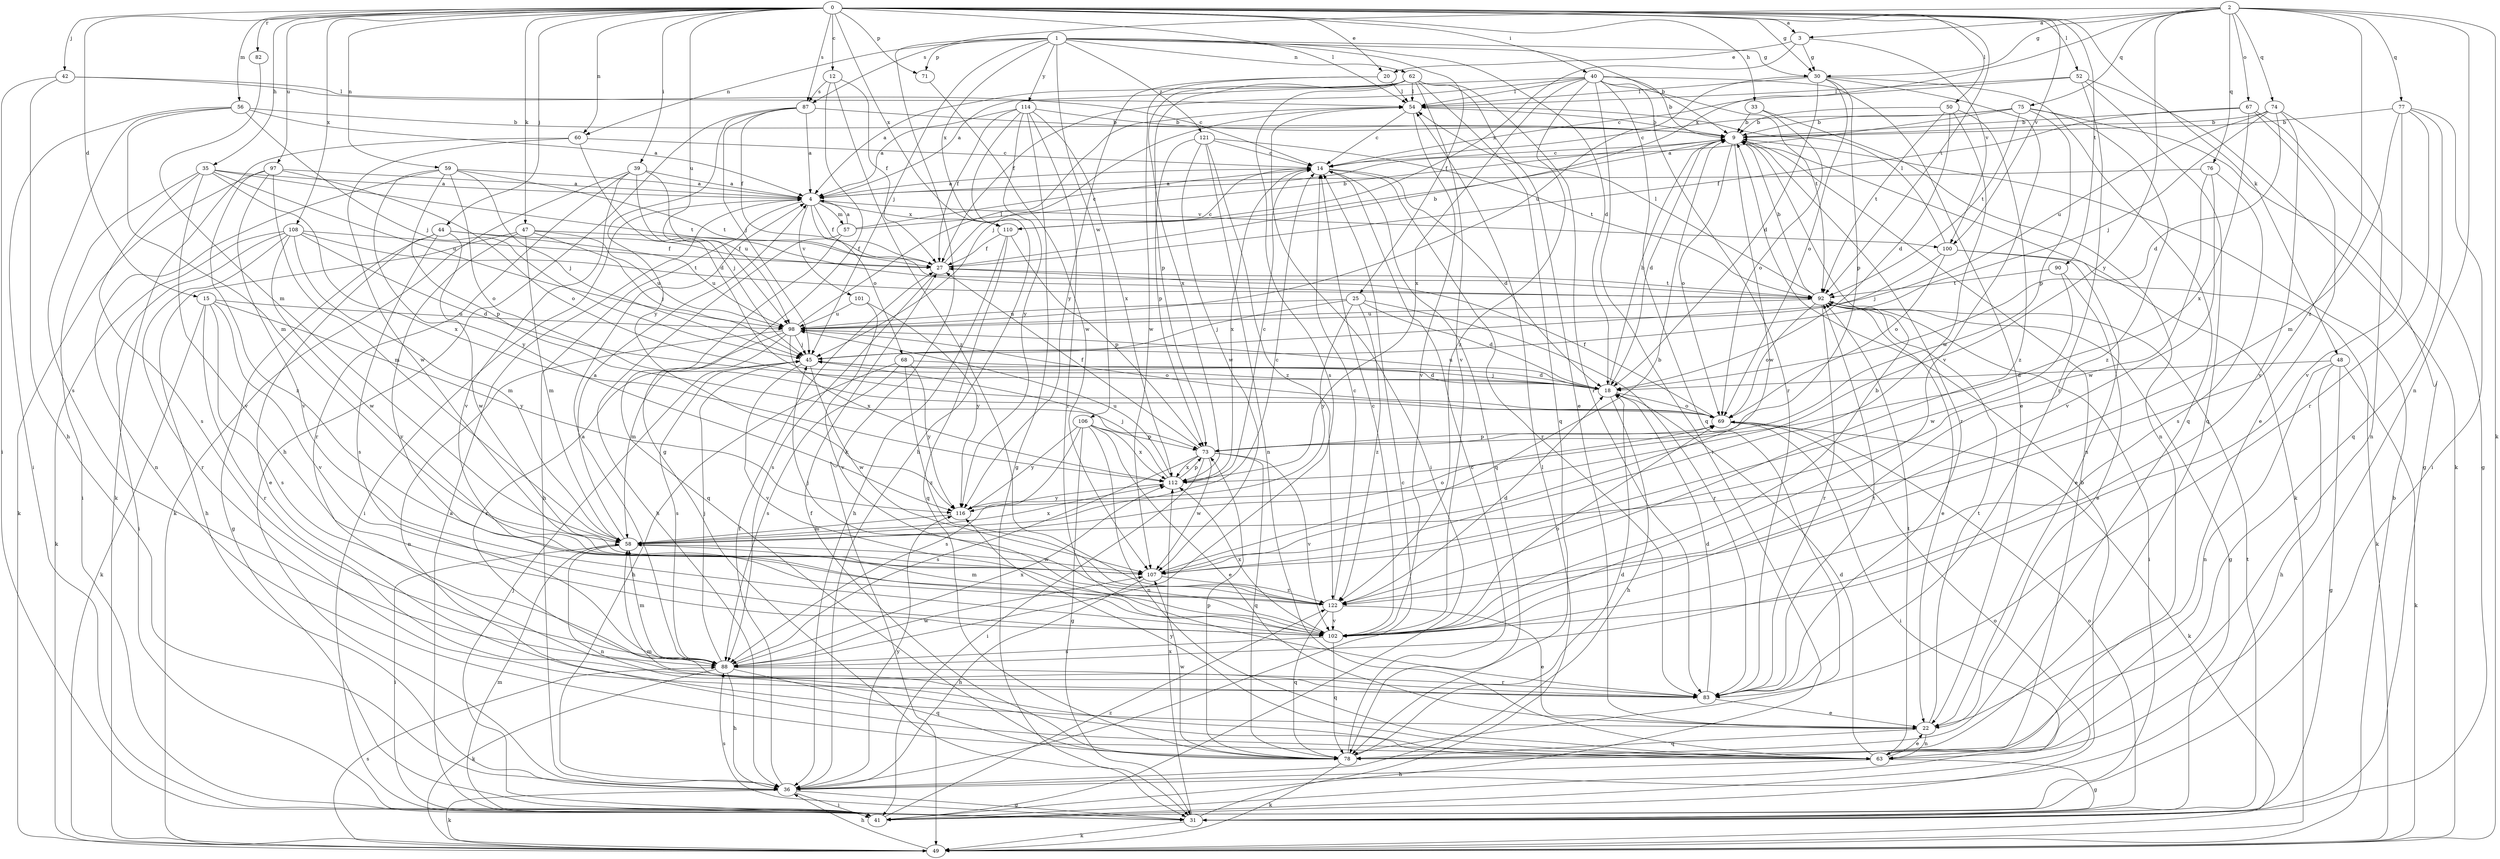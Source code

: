strict digraph  {
0;
1;
2;
3;
4;
9;
12;
14;
15;
18;
20;
22;
25;
27;
30;
31;
33;
35;
36;
39;
40;
41;
42;
44;
45;
47;
48;
49;
50;
52;
54;
56;
57;
58;
59;
60;
62;
63;
67;
68;
69;
71;
73;
74;
75;
76;
77;
78;
82;
83;
87;
88;
90;
92;
97;
98;
100;
101;
102;
106;
107;
108;
110;
112;
114;
116;
121;
122;
0 -> 3  [label=a];
0 -> 12  [label=c];
0 -> 15  [label=d];
0 -> 20  [label=e];
0 -> 30  [label=g];
0 -> 33  [label=h];
0 -> 35  [label=h];
0 -> 39  [label=i];
0 -> 40  [label=i];
0 -> 42  [label=j];
0 -> 44  [label=j];
0 -> 47  [label=k];
0 -> 48  [label=k];
0 -> 50  [label=l];
0 -> 52  [label=l];
0 -> 54  [label=l];
0 -> 56  [label=m];
0 -> 59  [label=n];
0 -> 60  [label=n];
0 -> 71  [label=p];
0 -> 82  [label=r];
0 -> 87  [label=s];
0 -> 90  [label=t];
0 -> 92  [label=t];
0 -> 97  [label=u];
0 -> 98  [label=u];
0 -> 100  [label=v];
0 -> 108  [label=x];
0 -> 110  [label=x];
1 -> 9  [label=b];
1 -> 18  [label=d];
1 -> 25  [label=f];
1 -> 30  [label=g];
1 -> 45  [label=j];
1 -> 49  [label=k];
1 -> 60  [label=n];
1 -> 62  [label=n];
1 -> 71  [label=p];
1 -> 106  [label=w];
1 -> 110  [label=x];
1 -> 114  [label=y];
1 -> 121  [label=z];
2 -> 3  [label=a];
2 -> 30  [label=g];
2 -> 49  [label=k];
2 -> 63  [label=n];
2 -> 67  [label=o];
2 -> 74  [label=q];
2 -> 75  [label=q];
2 -> 76  [label=q];
2 -> 77  [label=q];
2 -> 87  [label=s];
2 -> 110  [label=x];
2 -> 116  [label=y];
2 -> 122  [label=z];
3 -> 20  [label=e];
3 -> 30  [label=g];
3 -> 100  [label=v];
3 -> 110  [label=x];
4 -> 27  [label=f];
4 -> 36  [label=h];
4 -> 41  [label=i];
4 -> 57  [label=m];
4 -> 68  [label=o];
4 -> 100  [label=v];
4 -> 101  [label=v];
4 -> 110  [label=x];
9 -> 14  [label=c];
9 -> 18  [label=d];
9 -> 49  [label=k];
9 -> 63  [label=n];
9 -> 69  [label=o];
9 -> 83  [label=r];
9 -> 107  [label=w];
12 -> 27  [label=f];
12 -> 31  [label=g];
12 -> 87  [label=s];
12 -> 122  [label=z];
14 -> 4  [label=a];
14 -> 18  [label=d];
14 -> 78  [label=q];
14 -> 83  [label=r];
14 -> 112  [label=x];
15 -> 49  [label=k];
15 -> 83  [label=r];
15 -> 88  [label=s];
15 -> 98  [label=u];
15 -> 102  [label=v];
15 -> 116  [label=y];
18 -> 9  [label=b];
18 -> 36  [label=h];
18 -> 45  [label=j];
18 -> 69  [label=o];
18 -> 98  [label=u];
20 -> 54  [label=l];
20 -> 107  [label=w];
20 -> 116  [label=y];
22 -> 63  [label=n];
22 -> 78  [label=q];
22 -> 92  [label=t];
25 -> 18  [label=d];
25 -> 45  [label=j];
25 -> 83  [label=r];
25 -> 98  [label=u];
25 -> 116  [label=y];
25 -> 122  [label=z];
27 -> 9  [label=b];
27 -> 14  [label=c];
27 -> 88  [label=s];
27 -> 92  [label=t];
30 -> 18  [label=d];
30 -> 54  [label=l];
30 -> 69  [label=o];
30 -> 73  [label=p];
30 -> 78  [label=q];
30 -> 98  [label=u];
30 -> 102  [label=v];
31 -> 45  [label=j];
31 -> 49  [label=k];
31 -> 54  [label=l];
31 -> 69  [label=o];
31 -> 88  [label=s];
31 -> 92  [label=t];
31 -> 112  [label=x];
33 -> 9  [label=b];
33 -> 63  [label=n];
33 -> 69  [label=o];
35 -> 4  [label=a];
35 -> 41  [label=i];
35 -> 88  [label=s];
35 -> 92  [label=t];
35 -> 98  [label=u];
35 -> 102  [label=v];
35 -> 112  [label=x];
36 -> 14  [label=c];
36 -> 27  [label=f];
36 -> 31  [label=g];
36 -> 41  [label=i];
36 -> 49  [label=k];
36 -> 116  [label=y];
39 -> 4  [label=a];
39 -> 45  [label=j];
39 -> 49  [label=k];
39 -> 83  [label=r];
39 -> 98  [label=u];
39 -> 102  [label=v];
40 -> 4  [label=a];
40 -> 9  [label=b];
40 -> 22  [label=e];
40 -> 27  [label=f];
40 -> 41  [label=i];
40 -> 54  [label=l];
40 -> 78  [label=q];
40 -> 83  [label=r];
40 -> 92  [label=t];
40 -> 112  [label=x];
40 -> 122  [label=z];
41 -> 4  [label=a];
41 -> 9  [label=b];
41 -> 58  [label=m];
41 -> 69  [label=o];
41 -> 122  [label=z];
42 -> 14  [label=c];
42 -> 36  [label=h];
42 -> 41  [label=i];
42 -> 54  [label=l];
44 -> 22  [label=e];
44 -> 27  [label=f];
44 -> 31  [label=g];
44 -> 88  [label=s];
44 -> 98  [label=u];
44 -> 107  [label=w];
45 -> 18  [label=d];
45 -> 88  [label=s];
45 -> 102  [label=v];
45 -> 107  [label=w];
47 -> 27  [label=f];
47 -> 36  [label=h];
47 -> 45  [label=j];
47 -> 58  [label=m];
47 -> 98  [label=u];
47 -> 102  [label=v];
48 -> 18  [label=d];
48 -> 31  [label=g];
48 -> 36  [label=h];
48 -> 49  [label=k];
48 -> 63  [label=n];
49 -> 9  [label=b];
49 -> 36  [label=h];
49 -> 88  [label=s];
50 -> 9  [label=b];
50 -> 18  [label=d];
50 -> 92  [label=t];
50 -> 107  [label=w];
50 -> 122  [label=z];
52 -> 14  [label=c];
52 -> 49  [label=k];
52 -> 54  [label=l];
52 -> 78  [label=q];
52 -> 83  [label=r];
54 -> 9  [label=b];
54 -> 14  [label=c];
54 -> 41  [label=i];
54 -> 45  [label=j];
54 -> 102  [label=v];
56 -> 4  [label=a];
56 -> 9  [label=b];
56 -> 41  [label=i];
56 -> 45  [label=j];
56 -> 58  [label=m];
56 -> 88  [label=s];
57 -> 4  [label=a];
57 -> 9  [label=b];
57 -> 14  [label=c];
57 -> 36  [label=h];
57 -> 78  [label=q];
58 -> 4  [label=a];
58 -> 14  [label=c];
58 -> 41  [label=i];
58 -> 63  [label=n];
58 -> 69  [label=o];
58 -> 107  [label=w];
58 -> 112  [label=x];
59 -> 4  [label=a];
59 -> 45  [label=j];
59 -> 63  [label=n];
59 -> 69  [label=o];
59 -> 73  [label=p];
59 -> 92  [label=t];
59 -> 116  [label=y];
60 -> 14  [label=c];
60 -> 18  [label=d];
60 -> 49  [label=k];
60 -> 107  [label=w];
62 -> 4  [label=a];
62 -> 22  [label=e];
62 -> 54  [label=l];
62 -> 73  [label=p];
62 -> 78  [label=q];
62 -> 83  [label=r];
62 -> 88  [label=s];
62 -> 102  [label=v];
62 -> 112  [label=x];
63 -> 18  [label=d];
63 -> 22  [label=e];
63 -> 31  [label=g];
63 -> 36  [label=h];
63 -> 58  [label=m];
63 -> 92  [label=t];
63 -> 116  [label=y];
67 -> 9  [label=b];
67 -> 22  [label=e];
67 -> 27  [label=f];
67 -> 31  [label=g];
67 -> 112  [label=x];
68 -> 18  [label=d];
68 -> 36  [label=h];
68 -> 88  [label=s];
68 -> 116  [label=y];
68 -> 122  [label=z];
69 -> 27  [label=f];
69 -> 41  [label=i];
69 -> 49  [label=k];
69 -> 73  [label=p];
71 -> 107  [label=w];
73 -> 27  [label=f];
73 -> 41  [label=i];
73 -> 78  [label=q];
73 -> 88  [label=s];
73 -> 102  [label=v];
73 -> 107  [label=w];
73 -> 112  [label=x];
74 -> 9  [label=b];
74 -> 18  [label=d];
74 -> 45  [label=j];
74 -> 63  [label=n];
74 -> 98  [label=u];
74 -> 102  [label=v];
75 -> 4  [label=a];
75 -> 9  [label=b];
75 -> 14  [label=c];
75 -> 31  [label=g];
75 -> 73  [label=p];
75 -> 92  [label=t];
75 -> 122  [label=z];
76 -> 4  [label=a];
76 -> 88  [label=s];
76 -> 102  [label=v];
76 -> 107  [label=w];
77 -> 9  [label=b];
77 -> 41  [label=i];
77 -> 58  [label=m];
77 -> 78  [label=q];
77 -> 83  [label=r];
77 -> 102  [label=v];
78 -> 14  [label=c];
78 -> 18  [label=d];
78 -> 27  [label=f];
78 -> 49  [label=k];
78 -> 73  [label=p];
78 -> 107  [label=w];
82 -> 58  [label=m];
83 -> 18  [label=d];
83 -> 22  [label=e];
83 -> 92  [label=t];
87 -> 4  [label=a];
87 -> 9  [label=b];
87 -> 27  [label=f];
87 -> 36  [label=h];
87 -> 45  [label=j];
87 -> 116  [label=y];
88 -> 4  [label=a];
88 -> 36  [label=h];
88 -> 45  [label=j];
88 -> 49  [label=k];
88 -> 58  [label=m];
88 -> 78  [label=q];
88 -> 83  [label=r];
88 -> 107  [label=w];
88 -> 112  [label=x];
90 -> 22  [label=e];
90 -> 92  [label=t];
90 -> 107  [label=w];
92 -> 9  [label=b];
92 -> 22  [label=e];
92 -> 31  [label=g];
92 -> 41  [label=i];
92 -> 54  [label=l];
92 -> 69  [label=o];
92 -> 83  [label=r];
92 -> 98  [label=u];
97 -> 4  [label=a];
97 -> 49  [label=k];
97 -> 58  [label=m];
97 -> 69  [label=o];
97 -> 102  [label=v];
97 -> 122  [label=z];
98 -> 45  [label=j];
98 -> 54  [label=l];
98 -> 58  [label=m];
98 -> 63  [label=n];
98 -> 69  [label=o];
98 -> 83  [label=r];
98 -> 112  [label=x];
100 -> 22  [label=e];
100 -> 45  [label=j];
100 -> 49  [label=k];
100 -> 54  [label=l];
100 -> 69  [label=o];
101 -> 98  [label=u];
101 -> 102  [label=v];
101 -> 116  [label=y];
102 -> 9  [label=b];
102 -> 14  [label=c];
102 -> 69  [label=o];
102 -> 78  [label=q];
102 -> 88  [label=s];
102 -> 112  [label=x];
106 -> 22  [label=e];
106 -> 31  [label=g];
106 -> 63  [label=n];
106 -> 73  [label=p];
106 -> 88  [label=s];
106 -> 112  [label=x];
106 -> 116  [label=y];
107 -> 9  [label=b];
107 -> 36  [label=h];
107 -> 122  [label=z];
108 -> 18  [label=d];
108 -> 27  [label=f];
108 -> 41  [label=i];
108 -> 49  [label=k];
108 -> 58  [label=m];
108 -> 83  [label=r];
108 -> 92  [label=t];
108 -> 107  [label=w];
110 -> 27  [label=f];
110 -> 36  [label=h];
110 -> 73  [label=p];
110 -> 78  [label=q];
112 -> 14  [label=c];
112 -> 45  [label=j];
112 -> 73  [label=p];
112 -> 98  [label=u];
112 -> 116  [label=y];
114 -> 4  [label=a];
114 -> 9  [label=b];
114 -> 27  [label=f];
114 -> 31  [label=g];
114 -> 36  [label=h];
114 -> 83  [label=r];
114 -> 112  [label=x];
114 -> 116  [label=y];
116 -> 58  [label=m];
121 -> 14  [label=c];
121 -> 63  [label=n];
121 -> 73  [label=p];
121 -> 92  [label=t];
121 -> 107  [label=w];
121 -> 122  [label=z];
122 -> 14  [label=c];
122 -> 18  [label=d];
122 -> 22  [label=e];
122 -> 45  [label=j];
122 -> 58  [label=m];
122 -> 78  [label=q];
122 -> 102  [label=v];
}
